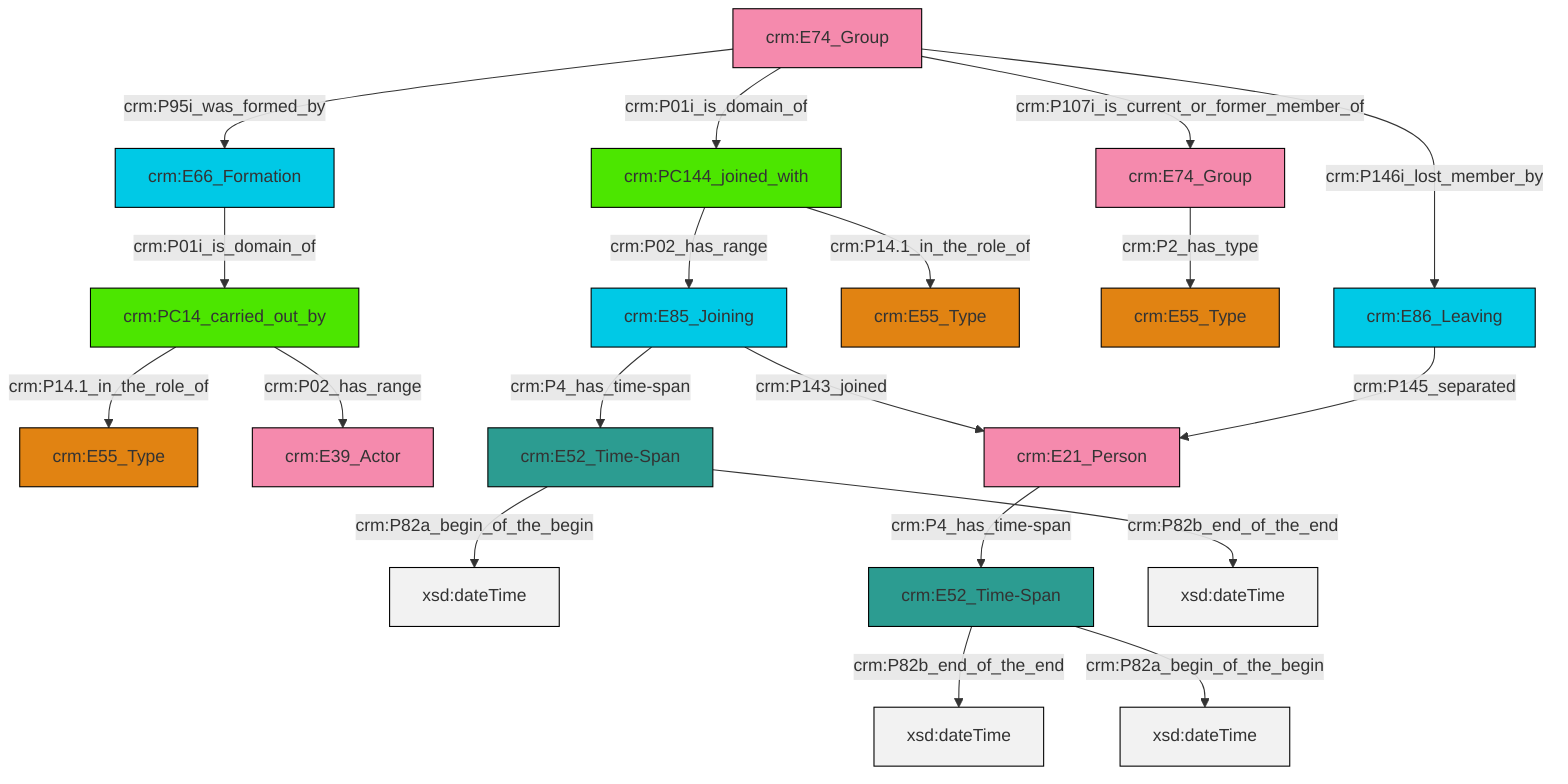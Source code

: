 graph TD
classDef Literal fill:#f2f2f2,stroke:#000000;
classDef CRM_Entity fill:#FFFFFF,stroke:#000000;
classDef Temporal_Entity fill:#00C9E6, stroke:#000000;
classDef Type fill:#E18312, stroke:#000000;
classDef Time-Span fill:#2C9C91, stroke:#000000;
classDef Appellation fill:#FFEB7F, stroke:#000000;
classDef Place fill:#008836, stroke:#000000;
classDef Persistent_Item fill:#B266B2, stroke:#000000;
classDef Conceptual_Object fill:#FFD700, stroke:#000000;
classDef Physical_Thing fill:#D2B48C, stroke:#000000;
classDef Actor fill:#f58aad, stroke:#000000;
classDef PC_Classes fill:#4ce600, stroke:#000000;
classDef Multi fill:#cccccc,stroke:#000000;

2["crm:PC14_carried_out_by"]:::PC_Classes -->|crm:P14.1_in_the_role_of| 3["crm:E55_Type"]:::Type
6["crm:E52_Time-Span"]:::Time-Span -->|crm:P82a_begin_of_the_begin| 7[xsd:dateTime]:::Literal
8["crm:PC144_joined_with"]:::PC_Classes -->|crm:P02_has_range| 0["crm:E85_Joining"]:::Temporal_Entity
13["crm:E21_Person"]:::Actor -->|crm:P4_has_time-span| 9["crm:E52_Time-Span"]:::Time-Span
2["crm:PC14_carried_out_by"]:::PC_Classes -->|crm:P02_has_range| 4["crm:E39_Actor"]:::Actor
6["crm:E52_Time-Span"]:::Time-Span -->|crm:P82b_end_of_the_end| 21[xsd:dateTime]:::Literal
0["crm:E85_Joining"]:::Temporal_Entity -->|crm:P143_joined| 13["crm:E21_Person"]:::Actor
22["crm:E74_Group"]:::Actor -->|crm:P107i_is_current_or_former_member_of| 16["crm:E74_Group"]:::Actor
27["crm:E86_Leaving"]:::Temporal_Entity -->|crm:P145_separated| 13["crm:E21_Person"]:::Actor
8["crm:PC144_joined_with"]:::PC_Classes -->|crm:P14.1_in_the_role_of| 14["crm:E55_Type"]:::Type
22["crm:E74_Group"]:::Actor -->|crm:P01i_is_domain_of| 8["crm:PC144_joined_with"]:::PC_Classes
11["crm:E66_Formation"]:::Temporal_Entity -->|crm:P01i_is_domain_of| 2["crm:PC14_carried_out_by"]:::PC_Classes
16["crm:E74_Group"]:::Actor -->|crm:P2_has_type| 23["crm:E55_Type"]:::Type
9["crm:E52_Time-Span"]:::Time-Span -->|crm:P82b_end_of_the_end| 31[xsd:dateTime]:::Literal
22["crm:E74_Group"]:::Actor -->|crm:P95i_was_formed_by| 11["crm:E66_Formation"]:::Temporal_Entity
22["crm:E74_Group"]:::Actor -->|crm:P146i_lost_member_by| 27["crm:E86_Leaving"]:::Temporal_Entity
0["crm:E85_Joining"]:::Temporal_Entity -->|crm:P4_has_time-span| 6["crm:E52_Time-Span"]:::Time-Span
9["crm:E52_Time-Span"]:::Time-Span -->|crm:P82a_begin_of_the_begin| 33[xsd:dateTime]:::Literal